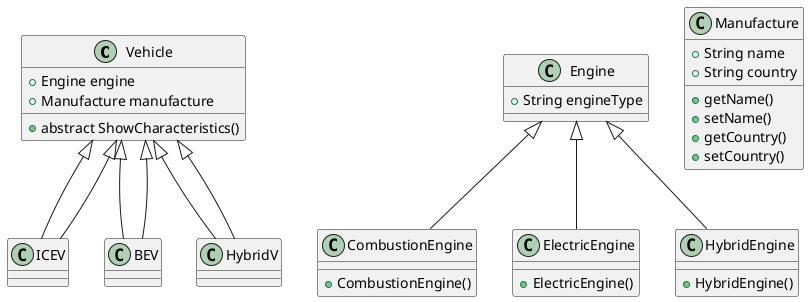 @startuml

class Vehicle {
  +Engine engine
  +Manufacture manufacture
  +abstract ShowCharacteristics()
}

class Engine {
  +String engineType
}

class CombustionEngine {
  +CombustionEngine()
}

class ElectricEngine {
  +ElectricEngine()
}

class HybridEngine {
  +HybridEngine()
}

class Manufacture {
  +String name
  +String country
  +getName()
  +setName()
  +getCountry()
  +setCountry()
}

class ICEV extends Vehicle
class BEV extends Vehicle
class HybridV extends Vehicle

Engine <|-- CombustionEngine
Engine <|-- ElectricEngine
Engine <|-- HybridEngine
Vehicle <|-- ICEV
Vehicle <|-- BEV
Vehicle <|-- HybridV

@enduml

